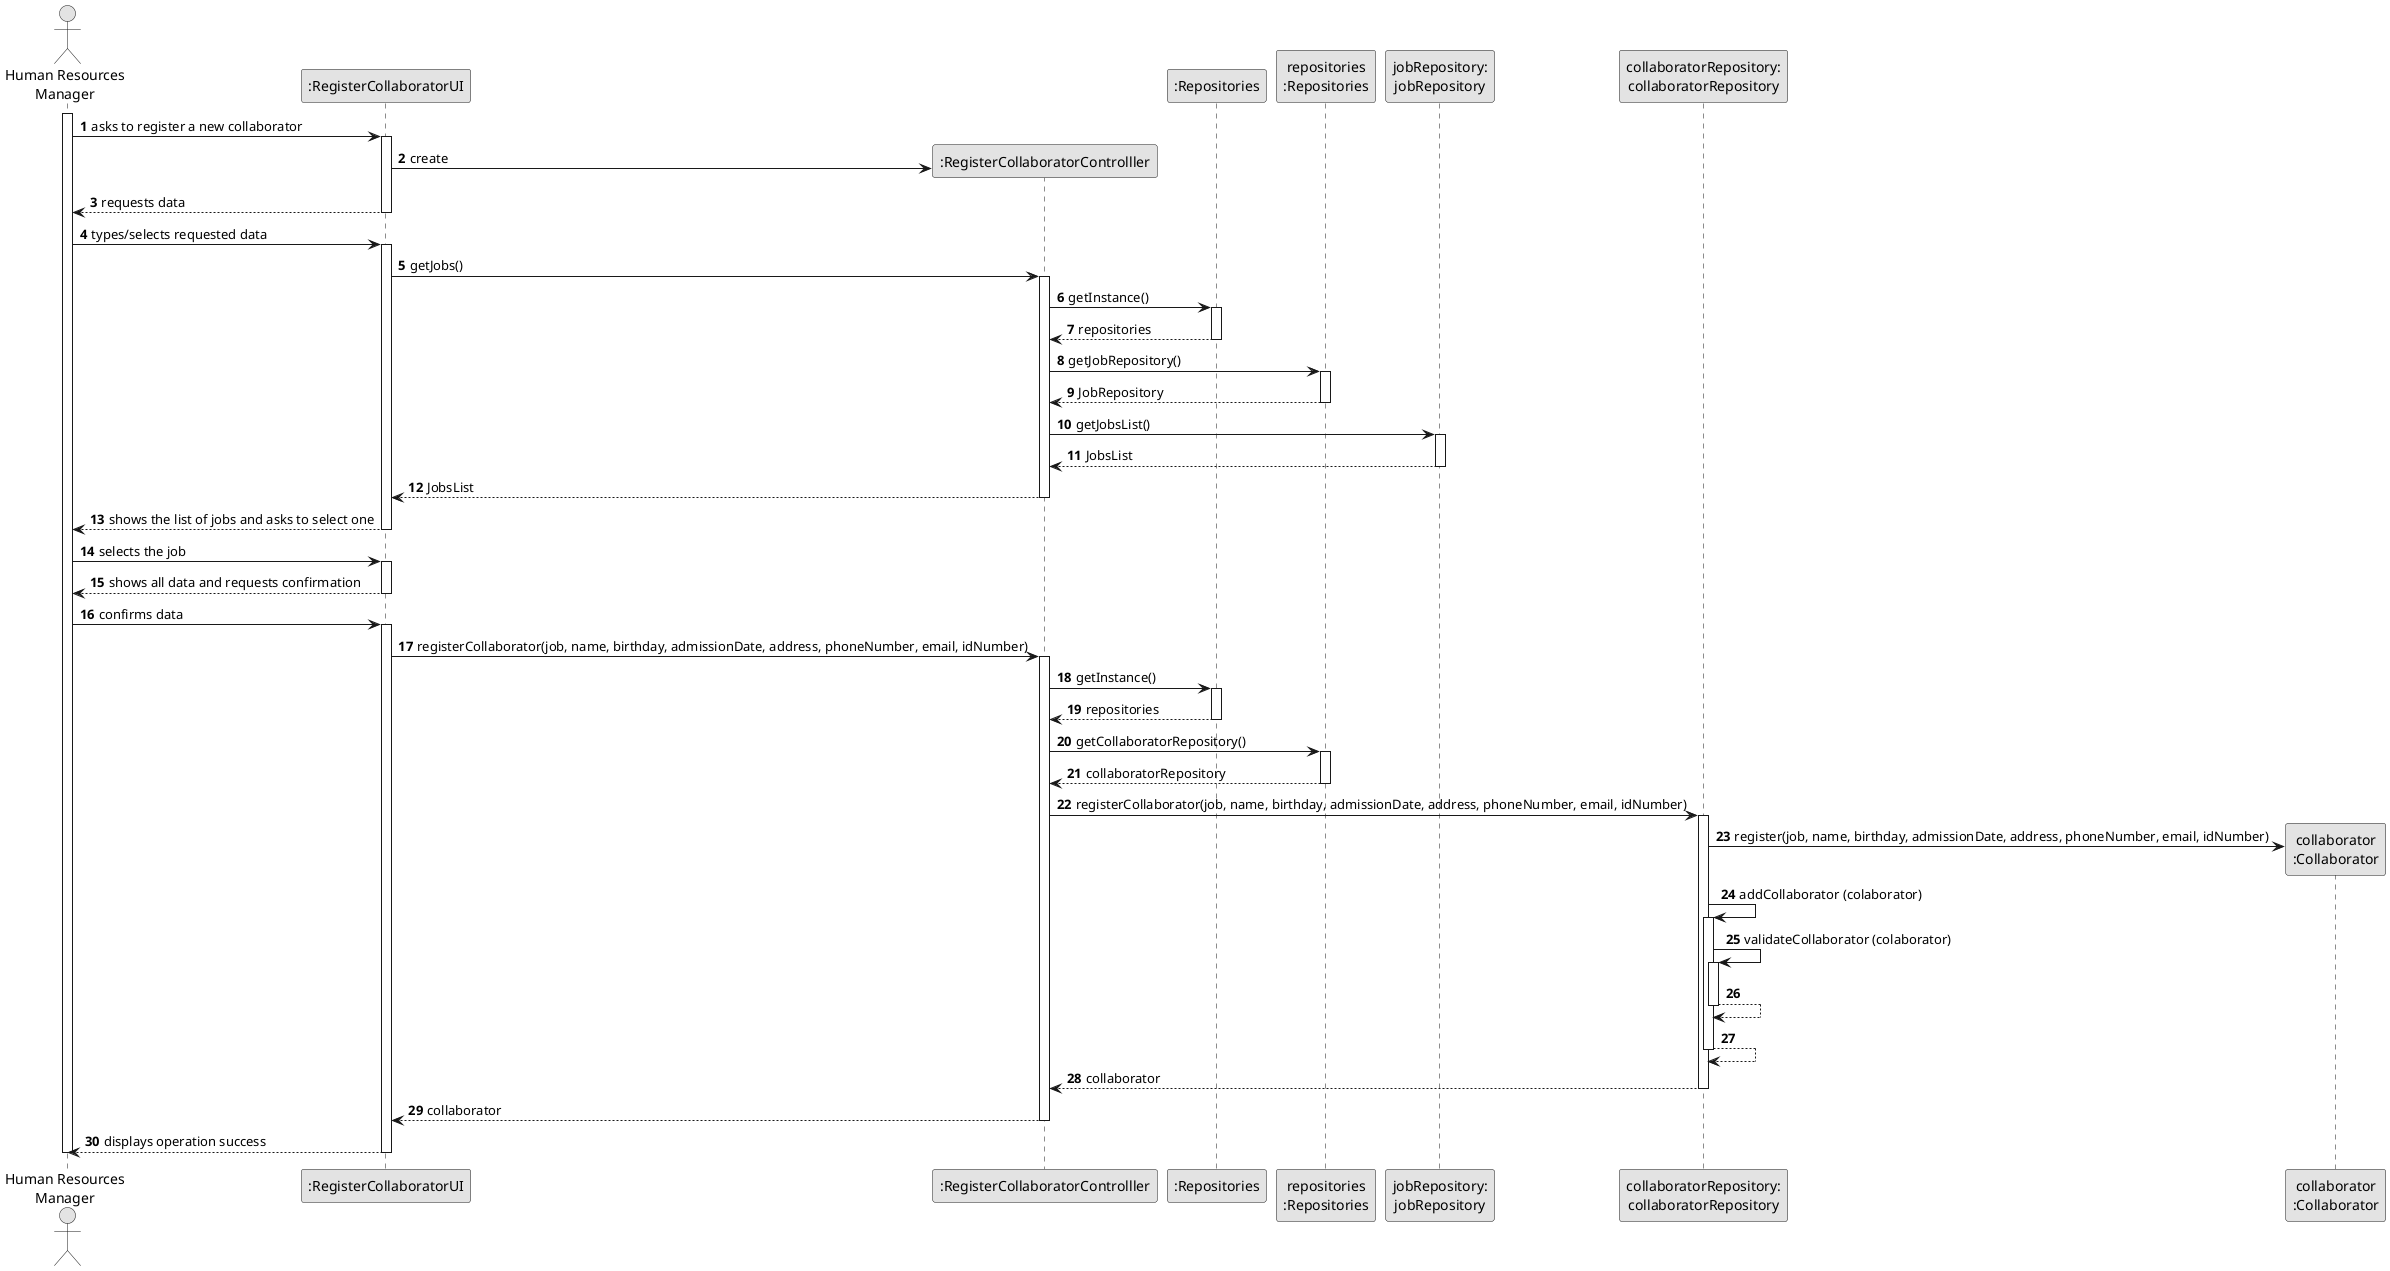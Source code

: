 @startuml
skinparam monochrome true
skinparam packageStyle rectangle
skinparam shadowing false

autonumber

'hide footbox
actor "Human Resources\nManager" as HRM
participant ":RegisterCollaboratorUI" as UI
participant ":RegisterCollaboratorControlller" as CTRL
participant ":Repositories" as REP
participant "repositories\n:Repositories" as REPS
participant "jobRepository:\njobRepository" as jobRepository
participant "collaboratorRepository:\ncollaboratorRepository" as collaboratorRepository
participant "collaborator\n:Collaborator" as COLLABORATOR

activate HRM

    HRM -> UI : asks to register a new collaborator
    activate UI

        UI -> CTRL** : create

    UI --> HRM : requests data
    deactivate UI

    HRM -> UI : types/selects requested data
    activate UI

        UI -> CTRL : getJobs()
        activate CTRL

            CTRL -> REP : getInstance()
            activate REP

            REP --> CTRL: repositories
            deactivate REP

            CTRL -> REPS : getJobRepository()
            activate REPS

            REPS --> CTRL: JobRepository
            deactivate REPS

            CTRL -> jobRepository: getJobsList()
            activate jobRepository

            jobRepository --> CTRL : JobsList
            deactivate jobRepository

            CTRL --> UI : JobsList
            deactivate CTRL

    UI --> HRM : shows the list of jobs and asks to select one
    deactivate UI

    HRM -> UI : selects the job
    activate UI

    UI --> HRM : shows all data and requests confirmation
    deactivate UI

    HRM -> UI : confirms data
    activate UI

        UI -> CTRL: registerCollaborator(job, name, birthday, admissionDate, address, phoneNumber, email, idNumber)
        activate CTRL

            CTRL -> REP: getInstance()
            activate REP

            REP --> CTRL: repositories
            deactivate REP

            CTRL -> REPS: getCollaboratorRepository()
            activate REPS

            REPS --> CTRL: collaboratorRepository
            deactivate REPS

            CTRL -> collaboratorRepository: registerCollaborator(job, name, birthday, admissionDate, address, phoneNumber, email, idNumber)
            activate collaboratorRepository

                collaboratorRepository -> COLLABORATOR** : register(job, name, birthday, admissionDate, address, phoneNumber, email, idNumber)

                collaboratorRepository -> collaboratorRepository: addCollaborator (colaborator)
                activate collaboratorRepository

                collaboratorRepository -> collaboratorRepository: validateCollaborator (colaborator)
                activate collaboratorRepository

                collaboratorRepository --> collaboratorRepository
                deactivate collaboratorRepository

                collaboratorRepository --> collaboratorRepository
                deactivate collaboratorRepository

            collaboratorRepository --> CTRL: collaborator
            deactivate collaboratorRepository

        CTRL --> UI: collaborator
        deactivate CTRL

    UI --> HRM: displays operation success
    deactivate UI

deactivate HRM

@enduml